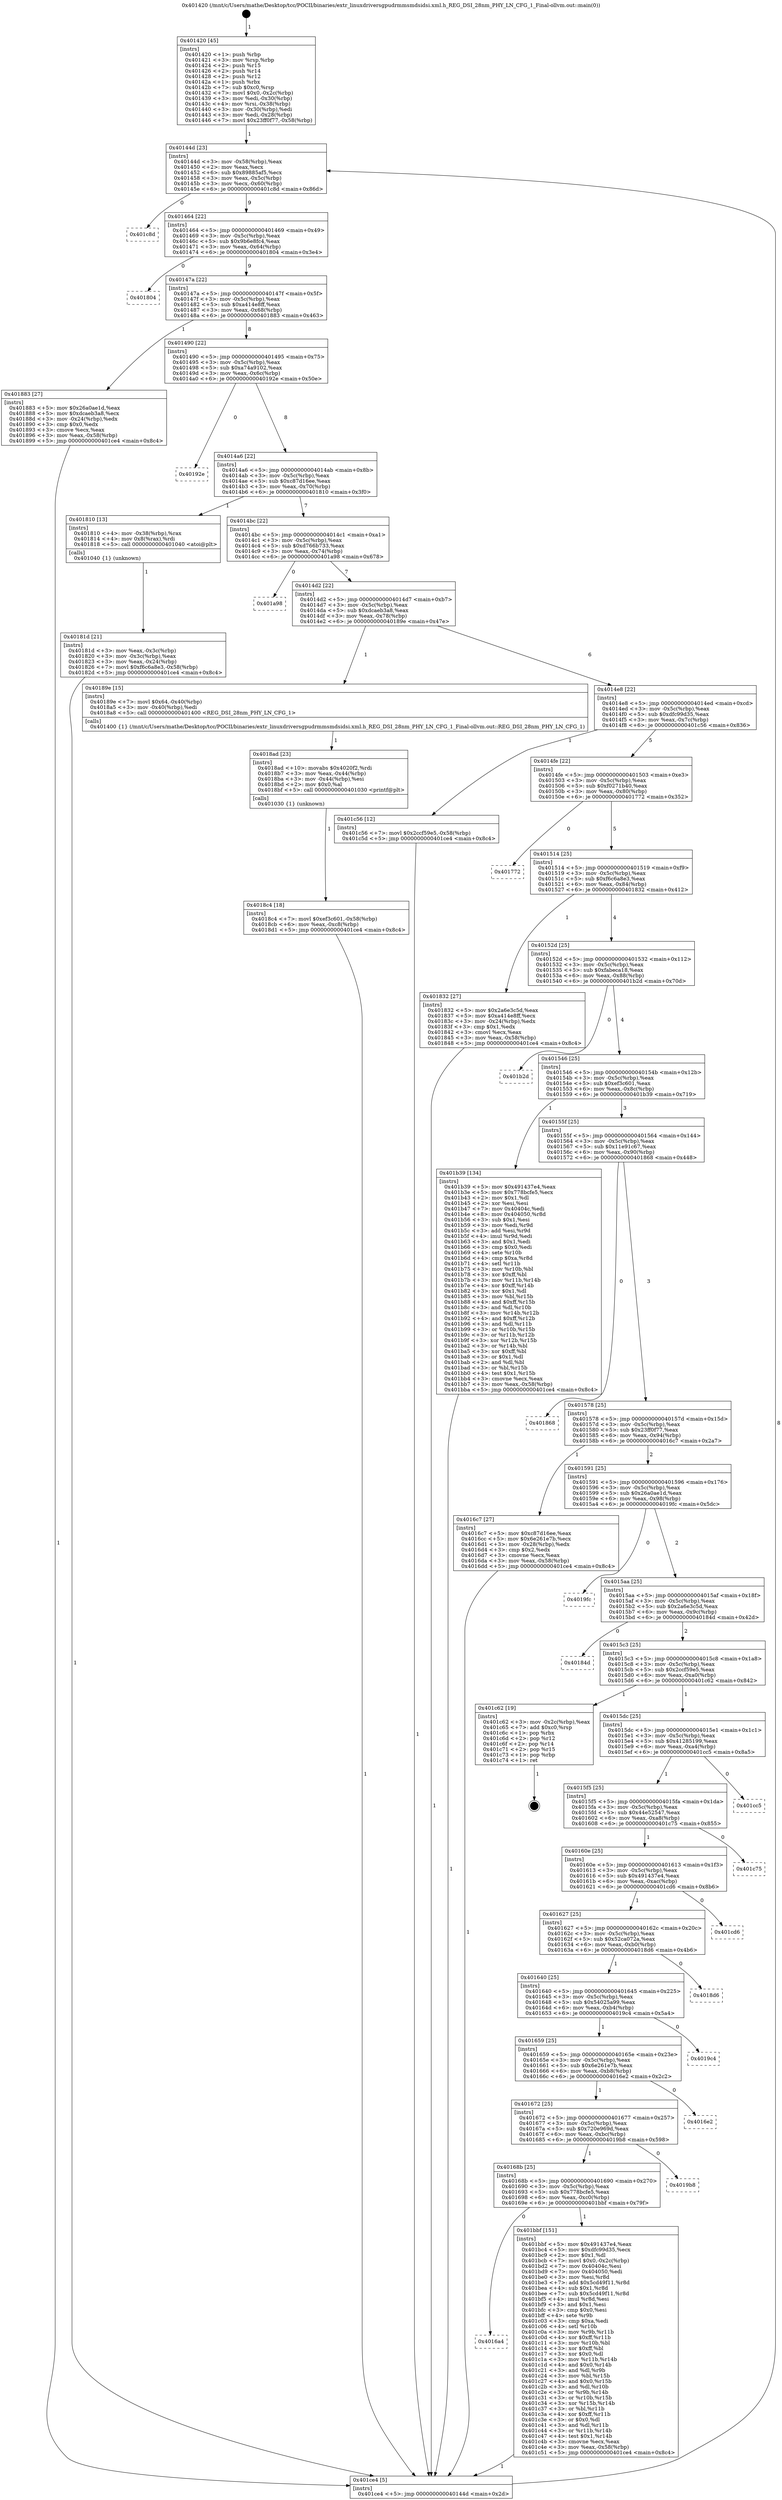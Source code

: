 digraph "0x401420" {
  label = "0x401420 (/mnt/c/Users/mathe/Desktop/tcc/POCII/binaries/extr_linuxdriversgpudrmmsmdsidsi.xml.h_REG_DSI_28nm_PHY_LN_CFG_1_Final-ollvm.out::main(0))"
  labelloc = "t"
  node[shape=record]

  Entry [label="",width=0.3,height=0.3,shape=circle,fillcolor=black,style=filled]
  "0x40144d" [label="{
     0x40144d [23]\l
     | [instrs]\l
     &nbsp;&nbsp;0x40144d \<+3\>: mov -0x58(%rbp),%eax\l
     &nbsp;&nbsp;0x401450 \<+2\>: mov %eax,%ecx\l
     &nbsp;&nbsp;0x401452 \<+6\>: sub $0x89885af5,%ecx\l
     &nbsp;&nbsp;0x401458 \<+3\>: mov %eax,-0x5c(%rbp)\l
     &nbsp;&nbsp;0x40145b \<+3\>: mov %ecx,-0x60(%rbp)\l
     &nbsp;&nbsp;0x40145e \<+6\>: je 0000000000401c8d \<main+0x86d\>\l
  }"]
  "0x401c8d" [label="{
     0x401c8d\l
  }", style=dashed]
  "0x401464" [label="{
     0x401464 [22]\l
     | [instrs]\l
     &nbsp;&nbsp;0x401464 \<+5\>: jmp 0000000000401469 \<main+0x49\>\l
     &nbsp;&nbsp;0x401469 \<+3\>: mov -0x5c(%rbp),%eax\l
     &nbsp;&nbsp;0x40146c \<+5\>: sub $0x9b6e8fc4,%eax\l
     &nbsp;&nbsp;0x401471 \<+3\>: mov %eax,-0x64(%rbp)\l
     &nbsp;&nbsp;0x401474 \<+6\>: je 0000000000401804 \<main+0x3e4\>\l
  }"]
  Exit [label="",width=0.3,height=0.3,shape=circle,fillcolor=black,style=filled,peripheries=2]
  "0x401804" [label="{
     0x401804\l
  }", style=dashed]
  "0x40147a" [label="{
     0x40147a [22]\l
     | [instrs]\l
     &nbsp;&nbsp;0x40147a \<+5\>: jmp 000000000040147f \<main+0x5f\>\l
     &nbsp;&nbsp;0x40147f \<+3\>: mov -0x5c(%rbp),%eax\l
     &nbsp;&nbsp;0x401482 \<+5\>: sub $0xa414e8ff,%eax\l
     &nbsp;&nbsp;0x401487 \<+3\>: mov %eax,-0x68(%rbp)\l
     &nbsp;&nbsp;0x40148a \<+6\>: je 0000000000401883 \<main+0x463\>\l
  }"]
  "0x4016a4" [label="{
     0x4016a4\l
  }", style=dashed]
  "0x401883" [label="{
     0x401883 [27]\l
     | [instrs]\l
     &nbsp;&nbsp;0x401883 \<+5\>: mov $0x26a0ae1d,%eax\l
     &nbsp;&nbsp;0x401888 \<+5\>: mov $0xdcaeb3a8,%ecx\l
     &nbsp;&nbsp;0x40188d \<+3\>: mov -0x24(%rbp),%edx\l
     &nbsp;&nbsp;0x401890 \<+3\>: cmp $0x0,%edx\l
     &nbsp;&nbsp;0x401893 \<+3\>: cmove %ecx,%eax\l
     &nbsp;&nbsp;0x401896 \<+3\>: mov %eax,-0x58(%rbp)\l
     &nbsp;&nbsp;0x401899 \<+5\>: jmp 0000000000401ce4 \<main+0x8c4\>\l
  }"]
  "0x401490" [label="{
     0x401490 [22]\l
     | [instrs]\l
     &nbsp;&nbsp;0x401490 \<+5\>: jmp 0000000000401495 \<main+0x75\>\l
     &nbsp;&nbsp;0x401495 \<+3\>: mov -0x5c(%rbp),%eax\l
     &nbsp;&nbsp;0x401498 \<+5\>: sub $0xa74a9102,%eax\l
     &nbsp;&nbsp;0x40149d \<+3\>: mov %eax,-0x6c(%rbp)\l
     &nbsp;&nbsp;0x4014a0 \<+6\>: je 000000000040192e \<main+0x50e\>\l
  }"]
  "0x401bbf" [label="{
     0x401bbf [151]\l
     | [instrs]\l
     &nbsp;&nbsp;0x401bbf \<+5\>: mov $0x491437e4,%eax\l
     &nbsp;&nbsp;0x401bc4 \<+5\>: mov $0xdfc99d35,%ecx\l
     &nbsp;&nbsp;0x401bc9 \<+2\>: mov $0x1,%dl\l
     &nbsp;&nbsp;0x401bcb \<+7\>: movl $0x0,-0x2c(%rbp)\l
     &nbsp;&nbsp;0x401bd2 \<+7\>: mov 0x40404c,%esi\l
     &nbsp;&nbsp;0x401bd9 \<+7\>: mov 0x404050,%edi\l
     &nbsp;&nbsp;0x401be0 \<+3\>: mov %esi,%r8d\l
     &nbsp;&nbsp;0x401be3 \<+7\>: add $0x5cd49f11,%r8d\l
     &nbsp;&nbsp;0x401bea \<+4\>: sub $0x1,%r8d\l
     &nbsp;&nbsp;0x401bee \<+7\>: sub $0x5cd49f11,%r8d\l
     &nbsp;&nbsp;0x401bf5 \<+4\>: imul %r8d,%esi\l
     &nbsp;&nbsp;0x401bf9 \<+3\>: and $0x1,%esi\l
     &nbsp;&nbsp;0x401bfc \<+3\>: cmp $0x0,%esi\l
     &nbsp;&nbsp;0x401bff \<+4\>: sete %r9b\l
     &nbsp;&nbsp;0x401c03 \<+3\>: cmp $0xa,%edi\l
     &nbsp;&nbsp;0x401c06 \<+4\>: setl %r10b\l
     &nbsp;&nbsp;0x401c0a \<+3\>: mov %r9b,%r11b\l
     &nbsp;&nbsp;0x401c0d \<+4\>: xor $0xff,%r11b\l
     &nbsp;&nbsp;0x401c11 \<+3\>: mov %r10b,%bl\l
     &nbsp;&nbsp;0x401c14 \<+3\>: xor $0xff,%bl\l
     &nbsp;&nbsp;0x401c17 \<+3\>: xor $0x0,%dl\l
     &nbsp;&nbsp;0x401c1a \<+3\>: mov %r11b,%r14b\l
     &nbsp;&nbsp;0x401c1d \<+4\>: and $0x0,%r14b\l
     &nbsp;&nbsp;0x401c21 \<+3\>: and %dl,%r9b\l
     &nbsp;&nbsp;0x401c24 \<+3\>: mov %bl,%r15b\l
     &nbsp;&nbsp;0x401c27 \<+4\>: and $0x0,%r15b\l
     &nbsp;&nbsp;0x401c2b \<+3\>: and %dl,%r10b\l
     &nbsp;&nbsp;0x401c2e \<+3\>: or %r9b,%r14b\l
     &nbsp;&nbsp;0x401c31 \<+3\>: or %r10b,%r15b\l
     &nbsp;&nbsp;0x401c34 \<+3\>: xor %r15b,%r14b\l
     &nbsp;&nbsp;0x401c37 \<+3\>: or %bl,%r11b\l
     &nbsp;&nbsp;0x401c3a \<+4\>: xor $0xff,%r11b\l
     &nbsp;&nbsp;0x401c3e \<+3\>: or $0x0,%dl\l
     &nbsp;&nbsp;0x401c41 \<+3\>: and %dl,%r11b\l
     &nbsp;&nbsp;0x401c44 \<+3\>: or %r11b,%r14b\l
     &nbsp;&nbsp;0x401c47 \<+4\>: test $0x1,%r14b\l
     &nbsp;&nbsp;0x401c4b \<+3\>: cmovne %ecx,%eax\l
     &nbsp;&nbsp;0x401c4e \<+3\>: mov %eax,-0x58(%rbp)\l
     &nbsp;&nbsp;0x401c51 \<+5\>: jmp 0000000000401ce4 \<main+0x8c4\>\l
  }"]
  "0x40192e" [label="{
     0x40192e\l
  }", style=dashed]
  "0x4014a6" [label="{
     0x4014a6 [22]\l
     | [instrs]\l
     &nbsp;&nbsp;0x4014a6 \<+5\>: jmp 00000000004014ab \<main+0x8b\>\l
     &nbsp;&nbsp;0x4014ab \<+3\>: mov -0x5c(%rbp),%eax\l
     &nbsp;&nbsp;0x4014ae \<+5\>: sub $0xc87d16ee,%eax\l
     &nbsp;&nbsp;0x4014b3 \<+3\>: mov %eax,-0x70(%rbp)\l
     &nbsp;&nbsp;0x4014b6 \<+6\>: je 0000000000401810 \<main+0x3f0\>\l
  }"]
  "0x40168b" [label="{
     0x40168b [25]\l
     | [instrs]\l
     &nbsp;&nbsp;0x40168b \<+5\>: jmp 0000000000401690 \<main+0x270\>\l
     &nbsp;&nbsp;0x401690 \<+3\>: mov -0x5c(%rbp),%eax\l
     &nbsp;&nbsp;0x401693 \<+5\>: sub $0x778bcfe5,%eax\l
     &nbsp;&nbsp;0x401698 \<+6\>: mov %eax,-0xc0(%rbp)\l
     &nbsp;&nbsp;0x40169e \<+6\>: je 0000000000401bbf \<main+0x79f\>\l
  }"]
  "0x401810" [label="{
     0x401810 [13]\l
     | [instrs]\l
     &nbsp;&nbsp;0x401810 \<+4\>: mov -0x38(%rbp),%rax\l
     &nbsp;&nbsp;0x401814 \<+4\>: mov 0x8(%rax),%rdi\l
     &nbsp;&nbsp;0x401818 \<+5\>: call 0000000000401040 \<atoi@plt\>\l
     | [calls]\l
     &nbsp;&nbsp;0x401040 \{1\} (unknown)\l
  }"]
  "0x4014bc" [label="{
     0x4014bc [22]\l
     | [instrs]\l
     &nbsp;&nbsp;0x4014bc \<+5\>: jmp 00000000004014c1 \<main+0xa1\>\l
     &nbsp;&nbsp;0x4014c1 \<+3\>: mov -0x5c(%rbp),%eax\l
     &nbsp;&nbsp;0x4014c4 \<+5\>: sub $0xd766b733,%eax\l
     &nbsp;&nbsp;0x4014c9 \<+3\>: mov %eax,-0x74(%rbp)\l
     &nbsp;&nbsp;0x4014cc \<+6\>: je 0000000000401a98 \<main+0x678\>\l
  }"]
  "0x4019b8" [label="{
     0x4019b8\l
  }", style=dashed]
  "0x401a98" [label="{
     0x401a98\l
  }", style=dashed]
  "0x4014d2" [label="{
     0x4014d2 [22]\l
     | [instrs]\l
     &nbsp;&nbsp;0x4014d2 \<+5\>: jmp 00000000004014d7 \<main+0xb7\>\l
     &nbsp;&nbsp;0x4014d7 \<+3\>: mov -0x5c(%rbp),%eax\l
     &nbsp;&nbsp;0x4014da \<+5\>: sub $0xdcaeb3a8,%eax\l
     &nbsp;&nbsp;0x4014df \<+3\>: mov %eax,-0x78(%rbp)\l
     &nbsp;&nbsp;0x4014e2 \<+6\>: je 000000000040189e \<main+0x47e\>\l
  }"]
  "0x401672" [label="{
     0x401672 [25]\l
     | [instrs]\l
     &nbsp;&nbsp;0x401672 \<+5\>: jmp 0000000000401677 \<main+0x257\>\l
     &nbsp;&nbsp;0x401677 \<+3\>: mov -0x5c(%rbp),%eax\l
     &nbsp;&nbsp;0x40167a \<+5\>: sub $0x720e969d,%eax\l
     &nbsp;&nbsp;0x40167f \<+6\>: mov %eax,-0xbc(%rbp)\l
     &nbsp;&nbsp;0x401685 \<+6\>: je 00000000004019b8 \<main+0x598\>\l
  }"]
  "0x40189e" [label="{
     0x40189e [15]\l
     | [instrs]\l
     &nbsp;&nbsp;0x40189e \<+7\>: movl $0x64,-0x40(%rbp)\l
     &nbsp;&nbsp;0x4018a5 \<+3\>: mov -0x40(%rbp),%edi\l
     &nbsp;&nbsp;0x4018a8 \<+5\>: call 0000000000401400 \<REG_DSI_28nm_PHY_LN_CFG_1\>\l
     | [calls]\l
     &nbsp;&nbsp;0x401400 \{1\} (/mnt/c/Users/mathe/Desktop/tcc/POCII/binaries/extr_linuxdriversgpudrmmsmdsidsi.xml.h_REG_DSI_28nm_PHY_LN_CFG_1_Final-ollvm.out::REG_DSI_28nm_PHY_LN_CFG_1)\l
  }"]
  "0x4014e8" [label="{
     0x4014e8 [22]\l
     | [instrs]\l
     &nbsp;&nbsp;0x4014e8 \<+5\>: jmp 00000000004014ed \<main+0xcd\>\l
     &nbsp;&nbsp;0x4014ed \<+3\>: mov -0x5c(%rbp),%eax\l
     &nbsp;&nbsp;0x4014f0 \<+5\>: sub $0xdfc99d35,%eax\l
     &nbsp;&nbsp;0x4014f5 \<+3\>: mov %eax,-0x7c(%rbp)\l
     &nbsp;&nbsp;0x4014f8 \<+6\>: je 0000000000401c56 \<main+0x836\>\l
  }"]
  "0x4016e2" [label="{
     0x4016e2\l
  }", style=dashed]
  "0x401c56" [label="{
     0x401c56 [12]\l
     | [instrs]\l
     &nbsp;&nbsp;0x401c56 \<+7\>: movl $0x2ccf59e5,-0x58(%rbp)\l
     &nbsp;&nbsp;0x401c5d \<+5\>: jmp 0000000000401ce4 \<main+0x8c4\>\l
  }"]
  "0x4014fe" [label="{
     0x4014fe [22]\l
     | [instrs]\l
     &nbsp;&nbsp;0x4014fe \<+5\>: jmp 0000000000401503 \<main+0xe3\>\l
     &nbsp;&nbsp;0x401503 \<+3\>: mov -0x5c(%rbp),%eax\l
     &nbsp;&nbsp;0x401506 \<+5\>: sub $0xf0271b40,%eax\l
     &nbsp;&nbsp;0x40150b \<+3\>: mov %eax,-0x80(%rbp)\l
     &nbsp;&nbsp;0x40150e \<+6\>: je 0000000000401772 \<main+0x352\>\l
  }"]
  "0x401659" [label="{
     0x401659 [25]\l
     | [instrs]\l
     &nbsp;&nbsp;0x401659 \<+5\>: jmp 000000000040165e \<main+0x23e\>\l
     &nbsp;&nbsp;0x40165e \<+3\>: mov -0x5c(%rbp),%eax\l
     &nbsp;&nbsp;0x401661 \<+5\>: sub $0x6e261e7b,%eax\l
     &nbsp;&nbsp;0x401666 \<+6\>: mov %eax,-0xb8(%rbp)\l
     &nbsp;&nbsp;0x40166c \<+6\>: je 00000000004016e2 \<main+0x2c2\>\l
  }"]
  "0x401772" [label="{
     0x401772\l
  }", style=dashed]
  "0x401514" [label="{
     0x401514 [25]\l
     | [instrs]\l
     &nbsp;&nbsp;0x401514 \<+5\>: jmp 0000000000401519 \<main+0xf9\>\l
     &nbsp;&nbsp;0x401519 \<+3\>: mov -0x5c(%rbp),%eax\l
     &nbsp;&nbsp;0x40151c \<+5\>: sub $0xf6c6a8e3,%eax\l
     &nbsp;&nbsp;0x401521 \<+6\>: mov %eax,-0x84(%rbp)\l
     &nbsp;&nbsp;0x401527 \<+6\>: je 0000000000401832 \<main+0x412\>\l
  }"]
  "0x4019c4" [label="{
     0x4019c4\l
  }", style=dashed]
  "0x401832" [label="{
     0x401832 [27]\l
     | [instrs]\l
     &nbsp;&nbsp;0x401832 \<+5\>: mov $0x2a6e3c5d,%eax\l
     &nbsp;&nbsp;0x401837 \<+5\>: mov $0xa414e8ff,%ecx\l
     &nbsp;&nbsp;0x40183c \<+3\>: mov -0x24(%rbp),%edx\l
     &nbsp;&nbsp;0x40183f \<+3\>: cmp $0x1,%edx\l
     &nbsp;&nbsp;0x401842 \<+3\>: cmovl %ecx,%eax\l
     &nbsp;&nbsp;0x401845 \<+3\>: mov %eax,-0x58(%rbp)\l
     &nbsp;&nbsp;0x401848 \<+5\>: jmp 0000000000401ce4 \<main+0x8c4\>\l
  }"]
  "0x40152d" [label="{
     0x40152d [25]\l
     | [instrs]\l
     &nbsp;&nbsp;0x40152d \<+5\>: jmp 0000000000401532 \<main+0x112\>\l
     &nbsp;&nbsp;0x401532 \<+3\>: mov -0x5c(%rbp),%eax\l
     &nbsp;&nbsp;0x401535 \<+5\>: sub $0xfabeca18,%eax\l
     &nbsp;&nbsp;0x40153a \<+6\>: mov %eax,-0x88(%rbp)\l
     &nbsp;&nbsp;0x401540 \<+6\>: je 0000000000401b2d \<main+0x70d\>\l
  }"]
  "0x401640" [label="{
     0x401640 [25]\l
     | [instrs]\l
     &nbsp;&nbsp;0x401640 \<+5\>: jmp 0000000000401645 \<main+0x225\>\l
     &nbsp;&nbsp;0x401645 \<+3\>: mov -0x5c(%rbp),%eax\l
     &nbsp;&nbsp;0x401648 \<+5\>: sub $0x54025a99,%eax\l
     &nbsp;&nbsp;0x40164d \<+6\>: mov %eax,-0xb4(%rbp)\l
     &nbsp;&nbsp;0x401653 \<+6\>: je 00000000004019c4 \<main+0x5a4\>\l
  }"]
  "0x401b2d" [label="{
     0x401b2d\l
  }", style=dashed]
  "0x401546" [label="{
     0x401546 [25]\l
     | [instrs]\l
     &nbsp;&nbsp;0x401546 \<+5\>: jmp 000000000040154b \<main+0x12b\>\l
     &nbsp;&nbsp;0x40154b \<+3\>: mov -0x5c(%rbp),%eax\l
     &nbsp;&nbsp;0x40154e \<+5\>: sub $0xef3c601,%eax\l
     &nbsp;&nbsp;0x401553 \<+6\>: mov %eax,-0x8c(%rbp)\l
     &nbsp;&nbsp;0x401559 \<+6\>: je 0000000000401b39 \<main+0x719\>\l
  }"]
  "0x4018d6" [label="{
     0x4018d6\l
  }", style=dashed]
  "0x401b39" [label="{
     0x401b39 [134]\l
     | [instrs]\l
     &nbsp;&nbsp;0x401b39 \<+5\>: mov $0x491437e4,%eax\l
     &nbsp;&nbsp;0x401b3e \<+5\>: mov $0x778bcfe5,%ecx\l
     &nbsp;&nbsp;0x401b43 \<+2\>: mov $0x1,%dl\l
     &nbsp;&nbsp;0x401b45 \<+2\>: xor %esi,%esi\l
     &nbsp;&nbsp;0x401b47 \<+7\>: mov 0x40404c,%edi\l
     &nbsp;&nbsp;0x401b4e \<+8\>: mov 0x404050,%r8d\l
     &nbsp;&nbsp;0x401b56 \<+3\>: sub $0x1,%esi\l
     &nbsp;&nbsp;0x401b59 \<+3\>: mov %edi,%r9d\l
     &nbsp;&nbsp;0x401b5c \<+3\>: add %esi,%r9d\l
     &nbsp;&nbsp;0x401b5f \<+4\>: imul %r9d,%edi\l
     &nbsp;&nbsp;0x401b63 \<+3\>: and $0x1,%edi\l
     &nbsp;&nbsp;0x401b66 \<+3\>: cmp $0x0,%edi\l
     &nbsp;&nbsp;0x401b69 \<+4\>: sete %r10b\l
     &nbsp;&nbsp;0x401b6d \<+4\>: cmp $0xa,%r8d\l
     &nbsp;&nbsp;0x401b71 \<+4\>: setl %r11b\l
     &nbsp;&nbsp;0x401b75 \<+3\>: mov %r10b,%bl\l
     &nbsp;&nbsp;0x401b78 \<+3\>: xor $0xff,%bl\l
     &nbsp;&nbsp;0x401b7b \<+3\>: mov %r11b,%r14b\l
     &nbsp;&nbsp;0x401b7e \<+4\>: xor $0xff,%r14b\l
     &nbsp;&nbsp;0x401b82 \<+3\>: xor $0x1,%dl\l
     &nbsp;&nbsp;0x401b85 \<+3\>: mov %bl,%r15b\l
     &nbsp;&nbsp;0x401b88 \<+4\>: and $0xff,%r15b\l
     &nbsp;&nbsp;0x401b8c \<+3\>: and %dl,%r10b\l
     &nbsp;&nbsp;0x401b8f \<+3\>: mov %r14b,%r12b\l
     &nbsp;&nbsp;0x401b92 \<+4\>: and $0xff,%r12b\l
     &nbsp;&nbsp;0x401b96 \<+3\>: and %dl,%r11b\l
     &nbsp;&nbsp;0x401b99 \<+3\>: or %r10b,%r15b\l
     &nbsp;&nbsp;0x401b9c \<+3\>: or %r11b,%r12b\l
     &nbsp;&nbsp;0x401b9f \<+3\>: xor %r12b,%r15b\l
     &nbsp;&nbsp;0x401ba2 \<+3\>: or %r14b,%bl\l
     &nbsp;&nbsp;0x401ba5 \<+3\>: xor $0xff,%bl\l
     &nbsp;&nbsp;0x401ba8 \<+3\>: or $0x1,%dl\l
     &nbsp;&nbsp;0x401bab \<+2\>: and %dl,%bl\l
     &nbsp;&nbsp;0x401bad \<+3\>: or %bl,%r15b\l
     &nbsp;&nbsp;0x401bb0 \<+4\>: test $0x1,%r15b\l
     &nbsp;&nbsp;0x401bb4 \<+3\>: cmovne %ecx,%eax\l
     &nbsp;&nbsp;0x401bb7 \<+3\>: mov %eax,-0x58(%rbp)\l
     &nbsp;&nbsp;0x401bba \<+5\>: jmp 0000000000401ce4 \<main+0x8c4\>\l
  }"]
  "0x40155f" [label="{
     0x40155f [25]\l
     | [instrs]\l
     &nbsp;&nbsp;0x40155f \<+5\>: jmp 0000000000401564 \<main+0x144\>\l
     &nbsp;&nbsp;0x401564 \<+3\>: mov -0x5c(%rbp),%eax\l
     &nbsp;&nbsp;0x401567 \<+5\>: sub $0x11e91c67,%eax\l
     &nbsp;&nbsp;0x40156c \<+6\>: mov %eax,-0x90(%rbp)\l
     &nbsp;&nbsp;0x401572 \<+6\>: je 0000000000401868 \<main+0x448\>\l
  }"]
  "0x401627" [label="{
     0x401627 [25]\l
     | [instrs]\l
     &nbsp;&nbsp;0x401627 \<+5\>: jmp 000000000040162c \<main+0x20c\>\l
     &nbsp;&nbsp;0x40162c \<+3\>: mov -0x5c(%rbp),%eax\l
     &nbsp;&nbsp;0x40162f \<+5\>: sub $0x52ca072a,%eax\l
     &nbsp;&nbsp;0x401634 \<+6\>: mov %eax,-0xb0(%rbp)\l
     &nbsp;&nbsp;0x40163a \<+6\>: je 00000000004018d6 \<main+0x4b6\>\l
  }"]
  "0x401868" [label="{
     0x401868\l
  }", style=dashed]
  "0x401578" [label="{
     0x401578 [25]\l
     | [instrs]\l
     &nbsp;&nbsp;0x401578 \<+5\>: jmp 000000000040157d \<main+0x15d\>\l
     &nbsp;&nbsp;0x40157d \<+3\>: mov -0x5c(%rbp),%eax\l
     &nbsp;&nbsp;0x401580 \<+5\>: sub $0x23ff0f77,%eax\l
     &nbsp;&nbsp;0x401585 \<+6\>: mov %eax,-0x94(%rbp)\l
     &nbsp;&nbsp;0x40158b \<+6\>: je 00000000004016c7 \<main+0x2a7\>\l
  }"]
  "0x401cd6" [label="{
     0x401cd6\l
  }", style=dashed]
  "0x4016c7" [label="{
     0x4016c7 [27]\l
     | [instrs]\l
     &nbsp;&nbsp;0x4016c7 \<+5\>: mov $0xc87d16ee,%eax\l
     &nbsp;&nbsp;0x4016cc \<+5\>: mov $0x6e261e7b,%ecx\l
     &nbsp;&nbsp;0x4016d1 \<+3\>: mov -0x28(%rbp),%edx\l
     &nbsp;&nbsp;0x4016d4 \<+3\>: cmp $0x2,%edx\l
     &nbsp;&nbsp;0x4016d7 \<+3\>: cmovne %ecx,%eax\l
     &nbsp;&nbsp;0x4016da \<+3\>: mov %eax,-0x58(%rbp)\l
     &nbsp;&nbsp;0x4016dd \<+5\>: jmp 0000000000401ce4 \<main+0x8c4\>\l
  }"]
  "0x401591" [label="{
     0x401591 [25]\l
     | [instrs]\l
     &nbsp;&nbsp;0x401591 \<+5\>: jmp 0000000000401596 \<main+0x176\>\l
     &nbsp;&nbsp;0x401596 \<+3\>: mov -0x5c(%rbp),%eax\l
     &nbsp;&nbsp;0x401599 \<+5\>: sub $0x26a0ae1d,%eax\l
     &nbsp;&nbsp;0x40159e \<+6\>: mov %eax,-0x98(%rbp)\l
     &nbsp;&nbsp;0x4015a4 \<+6\>: je 00000000004019fc \<main+0x5dc\>\l
  }"]
  "0x401ce4" [label="{
     0x401ce4 [5]\l
     | [instrs]\l
     &nbsp;&nbsp;0x401ce4 \<+5\>: jmp 000000000040144d \<main+0x2d\>\l
  }"]
  "0x401420" [label="{
     0x401420 [45]\l
     | [instrs]\l
     &nbsp;&nbsp;0x401420 \<+1\>: push %rbp\l
     &nbsp;&nbsp;0x401421 \<+3\>: mov %rsp,%rbp\l
     &nbsp;&nbsp;0x401424 \<+2\>: push %r15\l
     &nbsp;&nbsp;0x401426 \<+2\>: push %r14\l
     &nbsp;&nbsp;0x401428 \<+2\>: push %r12\l
     &nbsp;&nbsp;0x40142a \<+1\>: push %rbx\l
     &nbsp;&nbsp;0x40142b \<+7\>: sub $0xc0,%rsp\l
     &nbsp;&nbsp;0x401432 \<+7\>: movl $0x0,-0x2c(%rbp)\l
     &nbsp;&nbsp;0x401439 \<+3\>: mov %edi,-0x30(%rbp)\l
     &nbsp;&nbsp;0x40143c \<+4\>: mov %rsi,-0x38(%rbp)\l
     &nbsp;&nbsp;0x401440 \<+3\>: mov -0x30(%rbp),%edi\l
     &nbsp;&nbsp;0x401443 \<+3\>: mov %edi,-0x28(%rbp)\l
     &nbsp;&nbsp;0x401446 \<+7\>: movl $0x23ff0f77,-0x58(%rbp)\l
  }"]
  "0x40181d" [label="{
     0x40181d [21]\l
     | [instrs]\l
     &nbsp;&nbsp;0x40181d \<+3\>: mov %eax,-0x3c(%rbp)\l
     &nbsp;&nbsp;0x401820 \<+3\>: mov -0x3c(%rbp),%eax\l
     &nbsp;&nbsp;0x401823 \<+3\>: mov %eax,-0x24(%rbp)\l
     &nbsp;&nbsp;0x401826 \<+7\>: movl $0xf6c6a8e3,-0x58(%rbp)\l
     &nbsp;&nbsp;0x40182d \<+5\>: jmp 0000000000401ce4 \<main+0x8c4\>\l
  }"]
  "0x4018ad" [label="{
     0x4018ad [23]\l
     | [instrs]\l
     &nbsp;&nbsp;0x4018ad \<+10\>: movabs $0x4020f2,%rdi\l
     &nbsp;&nbsp;0x4018b7 \<+3\>: mov %eax,-0x44(%rbp)\l
     &nbsp;&nbsp;0x4018ba \<+3\>: mov -0x44(%rbp),%esi\l
     &nbsp;&nbsp;0x4018bd \<+2\>: mov $0x0,%al\l
     &nbsp;&nbsp;0x4018bf \<+5\>: call 0000000000401030 \<printf@plt\>\l
     | [calls]\l
     &nbsp;&nbsp;0x401030 \{1\} (unknown)\l
  }"]
  "0x4018c4" [label="{
     0x4018c4 [18]\l
     | [instrs]\l
     &nbsp;&nbsp;0x4018c4 \<+7\>: movl $0xef3c601,-0x58(%rbp)\l
     &nbsp;&nbsp;0x4018cb \<+6\>: mov %eax,-0xc8(%rbp)\l
     &nbsp;&nbsp;0x4018d1 \<+5\>: jmp 0000000000401ce4 \<main+0x8c4\>\l
  }"]
  "0x40160e" [label="{
     0x40160e [25]\l
     | [instrs]\l
     &nbsp;&nbsp;0x40160e \<+5\>: jmp 0000000000401613 \<main+0x1f3\>\l
     &nbsp;&nbsp;0x401613 \<+3\>: mov -0x5c(%rbp),%eax\l
     &nbsp;&nbsp;0x401616 \<+5\>: sub $0x491437e4,%eax\l
     &nbsp;&nbsp;0x40161b \<+6\>: mov %eax,-0xac(%rbp)\l
     &nbsp;&nbsp;0x401621 \<+6\>: je 0000000000401cd6 \<main+0x8b6\>\l
  }"]
  "0x4019fc" [label="{
     0x4019fc\l
  }", style=dashed]
  "0x4015aa" [label="{
     0x4015aa [25]\l
     | [instrs]\l
     &nbsp;&nbsp;0x4015aa \<+5\>: jmp 00000000004015af \<main+0x18f\>\l
     &nbsp;&nbsp;0x4015af \<+3\>: mov -0x5c(%rbp),%eax\l
     &nbsp;&nbsp;0x4015b2 \<+5\>: sub $0x2a6e3c5d,%eax\l
     &nbsp;&nbsp;0x4015b7 \<+6\>: mov %eax,-0x9c(%rbp)\l
     &nbsp;&nbsp;0x4015bd \<+6\>: je 000000000040184d \<main+0x42d\>\l
  }"]
  "0x401c75" [label="{
     0x401c75\l
  }", style=dashed]
  "0x40184d" [label="{
     0x40184d\l
  }", style=dashed]
  "0x4015c3" [label="{
     0x4015c3 [25]\l
     | [instrs]\l
     &nbsp;&nbsp;0x4015c3 \<+5\>: jmp 00000000004015c8 \<main+0x1a8\>\l
     &nbsp;&nbsp;0x4015c8 \<+3\>: mov -0x5c(%rbp),%eax\l
     &nbsp;&nbsp;0x4015cb \<+5\>: sub $0x2ccf59e5,%eax\l
     &nbsp;&nbsp;0x4015d0 \<+6\>: mov %eax,-0xa0(%rbp)\l
     &nbsp;&nbsp;0x4015d6 \<+6\>: je 0000000000401c62 \<main+0x842\>\l
  }"]
  "0x4015f5" [label="{
     0x4015f5 [25]\l
     | [instrs]\l
     &nbsp;&nbsp;0x4015f5 \<+5\>: jmp 00000000004015fa \<main+0x1da\>\l
     &nbsp;&nbsp;0x4015fa \<+3\>: mov -0x5c(%rbp),%eax\l
     &nbsp;&nbsp;0x4015fd \<+5\>: sub $0x44e52547,%eax\l
     &nbsp;&nbsp;0x401602 \<+6\>: mov %eax,-0xa8(%rbp)\l
     &nbsp;&nbsp;0x401608 \<+6\>: je 0000000000401c75 \<main+0x855\>\l
  }"]
  "0x401c62" [label="{
     0x401c62 [19]\l
     | [instrs]\l
     &nbsp;&nbsp;0x401c62 \<+3\>: mov -0x2c(%rbp),%eax\l
     &nbsp;&nbsp;0x401c65 \<+7\>: add $0xc0,%rsp\l
     &nbsp;&nbsp;0x401c6c \<+1\>: pop %rbx\l
     &nbsp;&nbsp;0x401c6d \<+2\>: pop %r12\l
     &nbsp;&nbsp;0x401c6f \<+2\>: pop %r14\l
     &nbsp;&nbsp;0x401c71 \<+2\>: pop %r15\l
     &nbsp;&nbsp;0x401c73 \<+1\>: pop %rbp\l
     &nbsp;&nbsp;0x401c74 \<+1\>: ret\l
  }"]
  "0x4015dc" [label="{
     0x4015dc [25]\l
     | [instrs]\l
     &nbsp;&nbsp;0x4015dc \<+5\>: jmp 00000000004015e1 \<main+0x1c1\>\l
     &nbsp;&nbsp;0x4015e1 \<+3\>: mov -0x5c(%rbp),%eax\l
     &nbsp;&nbsp;0x4015e4 \<+5\>: sub $0x41285199,%eax\l
     &nbsp;&nbsp;0x4015e9 \<+6\>: mov %eax,-0xa4(%rbp)\l
     &nbsp;&nbsp;0x4015ef \<+6\>: je 0000000000401cc5 \<main+0x8a5\>\l
  }"]
  "0x401cc5" [label="{
     0x401cc5\l
  }", style=dashed]
  Entry -> "0x401420" [label=" 1"]
  "0x40144d" -> "0x401c8d" [label=" 0"]
  "0x40144d" -> "0x401464" [label=" 9"]
  "0x401c62" -> Exit [label=" 1"]
  "0x401464" -> "0x401804" [label=" 0"]
  "0x401464" -> "0x40147a" [label=" 9"]
  "0x401c56" -> "0x401ce4" [label=" 1"]
  "0x40147a" -> "0x401883" [label=" 1"]
  "0x40147a" -> "0x401490" [label=" 8"]
  "0x401bbf" -> "0x401ce4" [label=" 1"]
  "0x401490" -> "0x40192e" [label=" 0"]
  "0x401490" -> "0x4014a6" [label=" 8"]
  "0x40168b" -> "0x4016a4" [label=" 0"]
  "0x4014a6" -> "0x401810" [label=" 1"]
  "0x4014a6" -> "0x4014bc" [label=" 7"]
  "0x40168b" -> "0x401bbf" [label=" 1"]
  "0x4014bc" -> "0x401a98" [label=" 0"]
  "0x4014bc" -> "0x4014d2" [label=" 7"]
  "0x401672" -> "0x40168b" [label=" 1"]
  "0x4014d2" -> "0x40189e" [label=" 1"]
  "0x4014d2" -> "0x4014e8" [label=" 6"]
  "0x401672" -> "0x4019b8" [label=" 0"]
  "0x4014e8" -> "0x401c56" [label=" 1"]
  "0x4014e8" -> "0x4014fe" [label=" 5"]
  "0x401659" -> "0x401672" [label=" 1"]
  "0x4014fe" -> "0x401772" [label=" 0"]
  "0x4014fe" -> "0x401514" [label=" 5"]
  "0x401659" -> "0x4016e2" [label=" 0"]
  "0x401514" -> "0x401832" [label=" 1"]
  "0x401514" -> "0x40152d" [label=" 4"]
  "0x401640" -> "0x401659" [label=" 1"]
  "0x40152d" -> "0x401b2d" [label=" 0"]
  "0x40152d" -> "0x401546" [label=" 4"]
  "0x401640" -> "0x4019c4" [label=" 0"]
  "0x401546" -> "0x401b39" [label=" 1"]
  "0x401546" -> "0x40155f" [label=" 3"]
  "0x401627" -> "0x401640" [label=" 1"]
  "0x40155f" -> "0x401868" [label=" 0"]
  "0x40155f" -> "0x401578" [label=" 3"]
  "0x401627" -> "0x4018d6" [label=" 0"]
  "0x401578" -> "0x4016c7" [label=" 1"]
  "0x401578" -> "0x401591" [label=" 2"]
  "0x4016c7" -> "0x401ce4" [label=" 1"]
  "0x401420" -> "0x40144d" [label=" 1"]
  "0x401ce4" -> "0x40144d" [label=" 8"]
  "0x401810" -> "0x40181d" [label=" 1"]
  "0x40181d" -> "0x401ce4" [label=" 1"]
  "0x401832" -> "0x401ce4" [label=" 1"]
  "0x401883" -> "0x401ce4" [label=" 1"]
  "0x40189e" -> "0x4018ad" [label=" 1"]
  "0x4018ad" -> "0x4018c4" [label=" 1"]
  "0x4018c4" -> "0x401ce4" [label=" 1"]
  "0x401b39" -> "0x401ce4" [label=" 1"]
  "0x40160e" -> "0x401627" [label=" 1"]
  "0x401591" -> "0x4019fc" [label=" 0"]
  "0x401591" -> "0x4015aa" [label=" 2"]
  "0x40160e" -> "0x401cd6" [label=" 0"]
  "0x4015aa" -> "0x40184d" [label=" 0"]
  "0x4015aa" -> "0x4015c3" [label=" 2"]
  "0x4015f5" -> "0x40160e" [label=" 1"]
  "0x4015c3" -> "0x401c62" [label=" 1"]
  "0x4015c3" -> "0x4015dc" [label=" 1"]
  "0x4015f5" -> "0x401c75" [label=" 0"]
  "0x4015dc" -> "0x401cc5" [label=" 0"]
  "0x4015dc" -> "0x4015f5" [label=" 1"]
}
